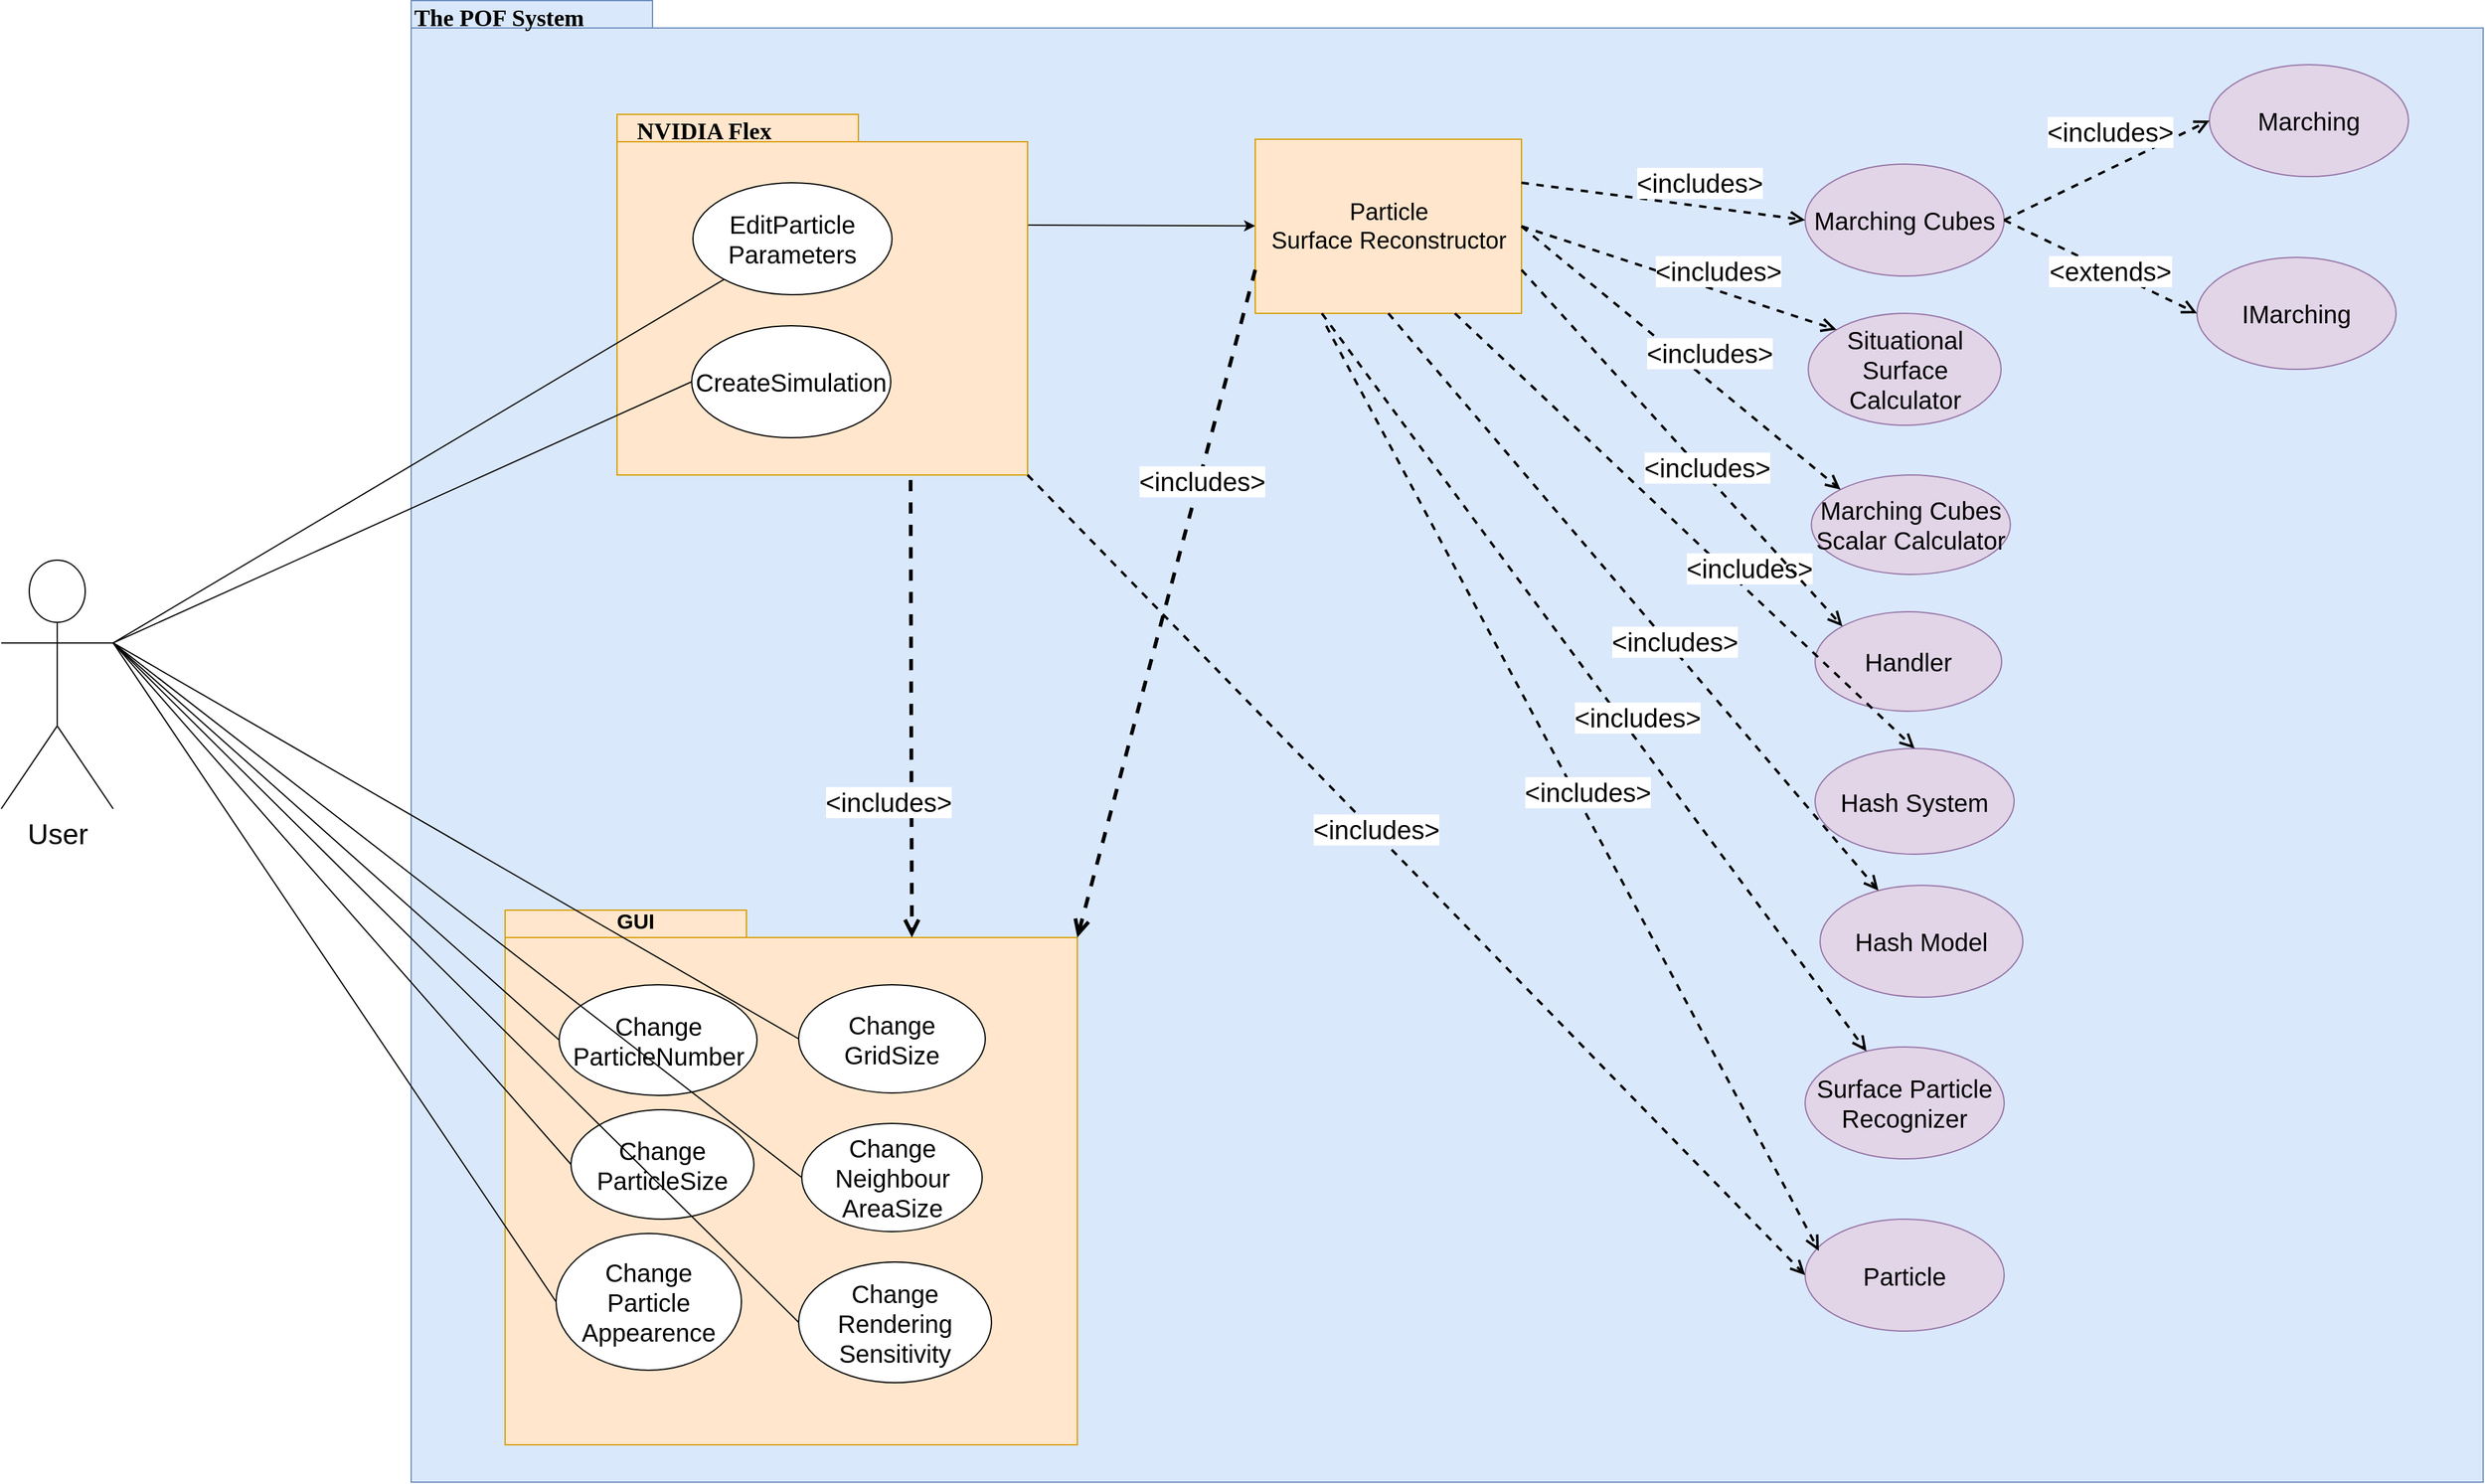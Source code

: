 <mxfile version="12.8.5" type="device"><diagram name="Page-1" id="b5b7bab2-c9e2-2cf4-8b2a-24fd1a2a6d21"><mxGraphModel dx="2563" dy="2077" grid="1" gridSize="10" guides="1" tooltips="1" connect="1" arrows="1" fold="1" page="1" pageScale="1" pageWidth="827" pageHeight="1169" background="#ffffff" math="0" shadow="0"><root><mxCell id="0"/><mxCell id="1" parent="0"/><mxCell id="6e0c8c40b5770093-72" value="" style="shape=folder;fontStyle=1;spacingTop=10;tabWidth=194;tabHeight=22;tabPosition=left;html=1;rounded=0;shadow=0;comic=0;labelBackgroundColor=none;strokeWidth=1;fillColor=#dae8fc;fontFamily=Verdana;fontSize=10;align=center;strokeColor=#6c8ebf;" parent="1" vertex="1"><mxGeometry x="284.5" y="-21.5" width="1665.5" height="1191.5" as="geometry"/></mxCell><mxCell id="6e0c8c40b5770093-73" value="&lt;b style=&quot;font-size: 19px;&quot;&gt;&lt;font face=&quot;Times New Roman&quot; style=&quot;font-size: 19px;&quot;&gt;The POF System&lt;/font&gt;&lt;/b&gt;" style="text;html=1;align=left;verticalAlign=top;spacingTop=-4;fontSize=19;fontFamily=Verdana" parent="1" vertex="1"><mxGeometry x="284.5" y="-21.5" width="151" height="20" as="geometry"/></mxCell><mxCell id="jgMHjjnBwFT09NWy8fpY-1" value="User&lt;br style=&quot;font-size: 23px;&quot;&gt;" style="shape=umlActor;verticalLabelPosition=bottom;labelBackgroundColor=#ffffff;verticalAlign=top;html=1;outlineConnect=0;fontSize=23;fontStyle=0" parent="1" vertex="1"><mxGeometry x="-45" y="428.5" width="90" height="200" as="geometry"/></mxCell><mxCell id="jgMHjjnBwFT09NWy8fpY-7" value="" style="endArrow=classic;html=1;exitX=0;exitY=0;exitDx=330;exitDy=89;exitPerimeter=0;" parent="1" source="CQ76df6gk2gC8w-_Gech-11" target="jgMHjjnBwFT09NWy8fpY-8" edge="1"><mxGeometry width="50" height="50" relative="1" as="geometry"><mxPoint x="596" y="222" as="sourcePoint"/><mxPoint x="860" y="580" as="targetPoint"/></mxGeometry></mxCell><mxCell id="jgMHjjnBwFT09NWy8fpY-8" value="&lt;font style=&quot;font-size: 19px&quot;&gt;Particle&lt;br&gt;Surface Reconstructor&lt;/font&gt;" style="html=1;fillColor=#ffe6cc;strokeColor=#d79b00;" parent="1" vertex="1"><mxGeometry x="963" y="90" width="214" height="140" as="geometry"/></mxCell><mxCell id="jgMHjjnBwFT09NWy8fpY-11" value="&lt;font style=&quot;font-size: 20px&quot;&gt;Situational Surface Calculator&lt;/font&gt;" style="ellipse;whiteSpace=wrap;html=1;fillColor=#e1d5e7;strokeColor=#9673a6;" parent="1" vertex="1"><mxGeometry x="1407.5" y="230" width="155" height="90" as="geometry"/></mxCell><mxCell id="jgMHjjnBwFT09NWy8fpY-12" value="&lt;font style=&quot;font-size: 20px&quot;&gt;Handler&lt;/font&gt;" style="ellipse;whiteSpace=wrap;html=1;fillColor=#e1d5e7;strokeColor=#9673a6;" parent="1" vertex="1"><mxGeometry x="1413" y="470" width="150" height="80" as="geometry"/></mxCell><mxCell id="jgMHjjnBwFT09NWy8fpY-13" value="&lt;font style=&quot;font-size: 20px&quot;&gt;Surface Particle Recognizer&lt;/font&gt;" style="ellipse;whiteSpace=wrap;html=1;fillColor=#e1d5e7;strokeColor=#9673a6;" parent="1" vertex="1"><mxGeometry x="1405" y="820" width="160" height="90" as="geometry"/></mxCell><mxCell id="jgMHjjnBwFT09NWy8fpY-14" value="&lt;span style=&quot;font-size: 20px&quot;&gt;Marching Cubes&lt;/span&gt;" style="ellipse;whiteSpace=wrap;html=1;fillColor=#e1d5e7;strokeColor=#9673a6;" parent="1" vertex="1"><mxGeometry x="1405" y="110" width="160" height="90" as="geometry"/></mxCell><mxCell id="CQ76df6gk2gC8w-_Gech-1" value="" style="shape=folder;fontStyle=1;spacingTop=10;tabWidth=194;tabHeight=22;tabPosition=left;html=1;rounded=0;shadow=0;comic=0;labelBackgroundColor=none;strokeWidth=1;fillColor=#ffe6cc;fontFamily=Verdana;fontSize=10;align=center;strokeColor=#d79b00;" parent="1" vertex="1"><mxGeometry x="360" y="710" width="460" height="430" as="geometry"/></mxCell><mxCell id="CQ76df6gk2gC8w-_Gech-3" value="&lt;b style=&quot;font-size: 17px&quot;&gt;GUI&lt;/b&gt;" style="text;html=1;strokeColor=none;fillColor=none;align=center;verticalAlign=middle;whiteSpace=wrap;rounded=0;fontSize=17;" parent="1" vertex="1"><mxGeometry x="380" y="710" width="170" height="20" as="geometry"/></mxCell><mxCell id="CQ76df6gk2gC8w-_Gech-4" value="&lt;font style=&quot;font-size: 20px&quot;&gt;Change&lt;br&gt;ParticleNumber&lt;/font&gt;" style="ellipse;whiteSpace=wrap;html=1;" parent="1" vertex="1"><mxGeometry x="403.5" y="770" width="159" height="89" as="geometry"/></mxCell><mxCell id="CQ76df6gk2gC8w-_Gech-5" value="&lt;font style=&quot;font-size: 20px&quot;&gt;Change&lt;br&gt;ParticleSize&lt;/font&gt;" style="ellipse;whiteSpace=wrap;html=1;" parent="1" vertex="1"><mxGeometry x="413" y="870.5" width="147" height="88" as="geometry"/></mxCell><mxCell id="CQ76df6gk2gC8w-_Gech-6" value="&lt;font style=&quot;font-size: 20px&quot;&gt;Change&lt;br&gt;Particle&lt;br&gt;Appearence&lt;/font&gt;" style="ellipse;whiteSpace=wrap;html=1;" parent="1" vertex="1"><mxGeometry x="401" y="970" width="149" height="110" as="geometry"/></mxCell><mxCell id="CQ76df6gk2gC8w-_Gech-7" value="&lt;font style=&quot;font-size: 20px&quot;&gt;Change&lt;br&gt;GridSize&lt;br&gt;&lt;/font&gt;" style="ellipse;whiteSpace=wrap;html=1;" parent="1" vertex="1"><mxGeometry x="596" y="770" width="150" height="87" as="geometry"/></mxCell><mxCell id="CQ76df6gk2gC8w-_Gech-8" value="&lt;font style=&quot;font-size: 20px&quot;&gt;Change&lt;br&gt;Neighbour&lt;br&gt;AreaSize&lt;br&gt;&lt;/font&gt;" style="ellipse;whiteSpace=wrap;html=1;" parent="1" vertex="1"><mxGeometry x="598.5" y="881.5" width="145" height="87" as="geometry"/></mxCell><mxCell id="CQ76df6gk2gC8w-_Gech-9" value="&lt;font style=&quot;font-size: 20px&quot;&gt;Change&lt;br&gt;Rendering&lt;br&gt;Sensitivity&lt;br&gt;&lt;/font&gt;" style="ellipse;whiteSpace=wrap;html=1;" parent="1" vertex="1"><mxGeometry x="596" y="993" width="155" height="97" as="geometry"/></mxCell><mxCell id="CQ76df6gk2gC8w-_Gech-11" value="" style="shape=folder;fontStyle=1;spacingTop=10;tabWidth=194;tabHeight=22;tabPosition=left;html=1;rounded=0;shadow=0;comic=0;labelBackgroundColor=none;strokeWidth=1;fillColor=#ffe6cc;fontFamily=Verdana;fontSize=10;align=center;strokeColor=#d79b00;" parent="1" vertex="1"><mxGeometry x="450" y="70" width="330" height="290" as="geometry"/></mxCell><mxCell id="CQ76df6gk2gC8w-_Gech-12" value="&lt;font style=&quot;font-size: 20px&quot;&gt;CreateSimulation&lt;/font&gt;" style="ellipse;whiteSpace=wrap;html=1;" parent="1" vertex="1"><mxGeometry x="510" y="240" width="160" height="90" as="geometry"/></mxCell><mxCell id="CQ76df6gk2gC8w-_Gech-13" value="&lt;font style=&quot;font-size: 20px&quot;&gt;EditParticle&lt;br&gt;Parameters&lt;/font&gt;" style="ellipse;whiteSpace=wrap;html=1;" parent="1" vertex="1"><mxGeometry x="511" y="125" width="160" height="90" as="geometry"/></mxCell><mxCell id="CQ76df6gk2gC8w-_Gech-14" value="&lt;b style=&quot;font-size: 19px&quot;&gt;&lt;font face=&quot;Times New Roman&quot; style=&quot;font-size: 19px&quot;&gt;NVIDIA Flex&lt;/font&gt;&lt;/b&gt;" style="text;html=1;align=left;verticalAlign=top;spacingTop=-4;fontSize=19;fontFamily=Verdana" parent="1" vertex="1"><mxGeometry x="464" y="70" width="151" height="20" as="geometry"/></mxCell><mxCell id="CQ76df6gk2gC8w-_Gech-16" value="" style="endArrow=none;html=1;fontSize=19;entryX=0;entryY=0.5;entryDx=0;entryDy=0;exitX=1;exitY=0.333;exitDx=0;exitDy=0;exitPerimeter=0;" parent="1" source="jgMHjjnBwFT09NWy8fpY-1" target="CQ76df6gk2gC8w-_Gech-4" edge="1"><mxGeometry width="50" height="50" relative="1" as="geometry"><mxPoint x="50" y="780" as="sourcePoint"/><mxPoint x="100" y="730" as="targetPoint"/></mxGeometry></mxCell><mxCell id="CQ76df6gk2gC8w-_Gech-17" value="" style="endArrow=none;html=1;fontSize=19;entryX=0;entryY=0.5;entryDx=0;entryDy=0;exitX=1;exitY=0.333;exitDx=0;exitDy=0;exitPerimeter=0;" parent="1" source="jgMHjjnBwFT09NWy8fpY-1" target="CQ76df6gk2gC8w-_Gech-5" edge="1"><mxGeometry width="50" height="50" relative="1" as="geometry"><mxPoint x="-133.5" y="685.167" as="sourcePoint"/><mxPoint x="223.5" y="1020" as="targetPoint"/></mxGeometry></mxCell><mxCell id="CQ76df6gk2gC8w-_Gech-18" value="" style="endArrow=none;html=1;fontSize=19;entryX=0;entryY=0.5;entryDx=0;entryDy=0;exitX=1;exitY=0.333;exitDx=0;exitDy=0;exitPerimeter=0;" parent="1" source="jgMHjjnBwFT09NWy8fpY-1" target="CQ76df6gk2gC8w-_Gech-6" edge="1"><mxGeometry width="50" height="50" relative="1" as="geometry"><mxPoint x="-150" y="715.667" as="sourcePoint"/><mxPoint x="207.0" y="1050.5" as="targetPoint"/></mxGeometry></mxCell><mxCell id="CQ76df6gk2gC8w-_Gech-19" value="" style="endArrow=none;html=1;fontSize=19;entryX=0;entryY=0.5;entryDx=0;entryDy=0;exitX=1;exitY=0.333;exitDx=0;exitDy=0;exitPerimeter=0;" parent="1" source="jgMHjjnBwFT09NWy8fpY-1" target="CQ76df6gk2gC8w-_Gech-7" edge="1"><mxGeometry width="50" height="50" relative="1" as="geometry"><mxPoint x="-270" y="685.167" as="sourcePoint"/><mxPoint x="87.0" y="1020" as="targetPoint"/></mxGeometry></mxCell><mxCell id="CQ76df6gk2gC8w-_Gech-20" value="" style="endArrow=none;html=1;fontSize=19;entryX=0;entryY=0.5;entryDx=0;entryDy=0;exitX=1;exitY=0.333;exitDx=0;exitDy=0;exitPerimeter=0;" parent="1" source="jgMHjjnBwFT09NWy8fpY-1" target="CQ76df6gk2gC8w-_Gech-8" edge="1"><mxGeometry width="50" height="50" relative="1" as="geometry"><mxPoint x="-312" y="725.667" as="sourcePoint"/><mxPoint x="45.0" y="1060.5" as="targetPoint"/></mxGeometry></mxCell><mxCell id="CQ76df6gk2gC8w-_Gech-21" value="" style="endArrow=none;html=1;fontSize=19;entryX=0;entryY=0.5;entryDx=0;entryDy=0;exitX=1;exitY=0.333;exitDx=0;exitDy=0;exitPerimeter=0;" parent="1" source="jgMHjjnBwFT09NWy8fpY-1" target="CQ76df6gk2gC8w-_Gech-9" edge="1"><mxGeometry width="50" height="50" relative="1" as="geometry"><mxPoint x="-230" y="685.167" as="sourcePoint"/><mxPoint x="127.0" y="1020" as="targetPoint"/></mxGeometry></mxCell><mxCell id="CQ76df6gk2gC8w-_Gech-22" value="" style="endArrow=none;html=1;fontSize=19;entryX=0;entryY=0.5;entryDx=0;entryDy=0;exitX=1;exitY=0.333;exitDx=0;exitDy=0;exitPerimeter=0;" parent="1" source="jgMHjjnBwFT09NWy8fpY-1" target="CQ76df6gk2gC8w-_Gech-12" edge="1"><mxGeometry width="50" height="50" relative="1" as="geometry"><mxPoint x="-64.5" y="220.667" as="sourcePoint"/><mxPoint x="486.5" y="539" as="targetPoint"/></mxGeometry></mxCell><mxCell id="CQ76df6gk2gC8w-_Gech-23" value="" style="endArrow=none;html=1;fontSize=19;exitX=1;exitY=0.333;exitDx=0;exitDy=0;exitPerimeter=0;" parent="1" source="jgMHjjnBwFT09NWy8fpY-1" target="CQ76df6gk2gC8w-_Gech-13" edge="1"><mxGeometry width="50" height="50" relative="1" as="geometry"><mxPoint x="-171" y="205.167" as="sourcePoint"/><mxPoint x="380" y="523.5" as="targetPoint"/></mxGeometry></mxCell><mxCell id="CQ76df6gk2gC8w-_Gech-34" value="&lt;font style=&quot;font-size: 20px&quot;&gt;Hash System&lt;/font&gt;" style="ellipse;whiteSpace=wrap;html=1;fillColor=#e1d5e7;strokeColor=#9673a6;" parent="1" vertex="1"><mxGeometry x="1413" y="580" width="160" height="85" as="geometry"/></mxCell><mxCell id="1WxzJabq4FCsdU5y4lGJ-6" value="&lt;font style=&quot;font-size: 21px;&quot;&gt;&amp;lt;includes&amp;gt;&lt;/font&gt;" style="html=1;verticalAlign=bottom;endArrow=open;dashed=1;endSize=8;entryX=0;entryY=0;entryDx=327;entryDy=22;exitX=0.715;exitY=1.014;exitDx=0;exitDy=0;exitPerimeter=0;strokeWidth=3;fontSize=21;entryPerimeter=0;" parent="1" source="CQ76df6gk2gC8w-_Gech-11" target="CQ76df6gk2gC8w-_Gech-1" edge="1"><mxGeometry x="0.486" y="-19" relative="1" as="geometry"><mxPoint x="580" y="600" as="sourcePoint"/><mxPoint x="660" y="600" as="targetPoint"/><mxPoint as="offset"/></mxGeometry></mxCell><mxCell id="1WxzJabq4FCsdU5y4lGJ-8" value="&lt;font style=&quot;font-size: 21px;&quot;&gt;&amp;lt;includes&amp;gt;&lt;/font&gt;" style="html=1;verticalAlign=bottom;endArrow=open;dashed=1;endSize=8;entryX=0;entryY=0;entryDx=460;entryDy=22;exitX=0;exitY=0.75;exitDx=0;exitDy=0;strokeWidth=3;fontSize=21;shadow=0;entryPerimeter=0;" parent="1" source="jgMHjjnBwFT09NWy8fpY-8" target="CQ76df6gk2gC8w-_Gech-1" edge="1"><mxGeometry x="-0.317" y="6" relative="1" as="geometry"><mxPoint x="850" y="216.5" as="sourcePoint"/><mxPoint x="922" y="588.5" as="targetPoint"/><mxPoint as="offset"/></mxGeometry></mxCell><mxCell id="1WxzJabq4FCsdU5y4lGJ-9" value="&lt;font style=&quot;font-size: 21px;&quot;&gt;&amp;lt;includes&amp;gt;&lt;/font&gt;" style="html=1;verticalAlign=bottom;endArrow=open;dashed=1;endSize=8;strokeWidth=2;fontSize=21;exitX=0.25;exitY=1;exitDx=0;exitDy=0;" parent="1" source="jgMHjjnBwFT09NWy8fpY-8" target="jgMHjjnBwFT09NWy8fpY-13" edge="1"><mxGeometry x="0.15" y="2" relative="1" as="geometry"><mxPoint x="989.5" y="230" as="sourcePoint"/><mxPoint x="1061.5" y="602" as="targetPoint"/><mxPoint as="offset"/></mxGeometry></mxCell><mxCell id="1WxzJabq4FCsdU5y4lGJ-12" value="&lt;font style=&quot;font-size: 21px;&quot;&gt;&amp;lt;includes&amp;gt;&lt;/font&gt;" style="html=1;verticalAlign=bottom;endArrow=open;dashed=1;endSize=8;entryX=0.5;entryY=0;entryDx=0;entryDy=0;exitX=0.75;exitY=1;exitDx=0;exitDy=0;strokeWidth=2;fontSize=21;" parent="1" source="jgMHjjnBwFT09NWy8fpY-8" target="CQ76df6gk2gC8w-_Gech-34" edge="1"><mxGeometry x="0.269" y="3" relative="1" as="geometry"><mxPoint x="1220" y="225.5" as="sourcePoint"/><mxPoint x="1292" y="597.5" as="targetPoint"/><mxPoint as="offset"/></mxGeometry></mxCell><mxCell id="1WxzJabq4FCsdU5y4lGJ-13" value="&lt;font style=&quot;font-size: 21px;&quot;&gt;&amp;lt;includes&amp;gt;&lt;/font&gt;" style="html=1;verticalAlign=bottom;endArrow=open;dashed=1;endSize=8;entryX=0;entryY=0.5;entryDx=0;entryDy=0;exitX=1;exitY=0.25;exitDx=0;exitDy=0;strokeWidth=2;fontSize=21;" parent="1" source="jgMHjjnBwFT09NWy8fpY-8" target="jgMHjjnBwFT09NWy8fpY-14" edge="1"><mxGeometry x="0.25" y="4" relative="1" as="geometry"><mxPoint x="1288" y="160" as="sourcePoint"/><mxPoint x="1360" y="532" as="targetPoint"/><mxPoint as="offset"/></mxGeometry></mxCell><mxCell id="1WxzJabq4FCsdU5y4lGJ-14" value="&lt;font style=&quot;font-size: 21px;&quot;&gt;&amp;lt;includes&amp;gt;&lt;/font&gt;" style="html=1;verticalAlign=bottom;endArrow=open;dashed=1;endSize=8;entryX=0;entryY=0;entryDx=0;entryDy=0;exitX=1;exitY=0.5;exitDx=0;exitDy=0;strokeWidth=2;fontSize=21;" parent="1" source="jgMHjjnBwFT09NWy8fpY-8" target="jgMHjjnBwFT09NWy8fpY-11" edge="1"><mxGeometry x="0.243" y="1" relative="1" as="geometry"><mxPoint x="1250" y="211.5" as="sourcePoint"/><mxPoint x="1322" y="583.5" as="targetPoint"/><mxPoint as="offset"/></mxGeometry></mxCell><mxCell id="1WxzJabq4FCsdU5y4lGJ-15" value="&lt;font style=&quot;font-size: 21px;&quot;&gt;&amp;lt;includes&amp;gt;&lt;/font&gt;" style="html=1;verticalAlign=bottom;endArrow=open;dashed=1;endSize=8;entryX=0;entryY=0;entryDx=0;entryDy=0;exitX=1;exitY=0.75;exitDx=0;exitDy=0;strokeWidth=2;fontSize=21;" parent="1" source="jgMHjjnBwFT09NWy8fpY-8" target="jgMHjjnBwFT09NWy8fpY-12" edge="1"><mxGeometry x="0.184" y="-6" relative="1" as="geometry"><mxPoint x="1250" y="240" as="sourcePoint"/><mxPoint x="1322" y="612" as="targetPoint"/><mxPoint x="1" as="offset"/></mxGeometry></mxCell><mxCell id="4BNVeV6wwCSlLIKZIEY6-1" value="&lt;span style=&quot;font-size: 20px&quot;&gt;Marching&lt;/span&gt;" style="ellipse;whiteSpace=wrap;html=1;fillColor=#e1d5e7;strokeColor=#9673a6;" parent="1" vertex="1"><mxGeometry x="1730" y="30" width="160" height="90" as="geometry"/></mxCell><mxCell id="4BNVeV6wwCSlLIKZIEY6-2" value="&lt;font style=&quot;font-size: 21px;&quot;&gt;&amp;lt;includes&amp;gt;&lt;/font&gt;" style="html=1;verticalAlign=bottom;endArrow=open;dashed=1;endSize=8;entryX=0;entryY=0.5;entryDx=0;entryDy=0;exitX=1;exitY=0.5;exitDx=0;exitDy=0;strokeWidth=2;fontSize=21;" parent="1" source="jgMHjjnBwFT09NWy8fpY-14" target="4BNVeV6wwCSlLIKZIEY6-1" edge="1"><mxGeometry x="0.096" y="12" relative="1" as="geometry"><mxPoint x="1187.0" y="135" as="sourcePoint"/><mxPoint x="1423" y="100" as="targetPoint"/><mxPoint y="-1" as="offset"/></mxGeometry></mxCell><mxCell id="4BNVeV6wwCSlLIKZIEY6-4" value="&lt;span style=&quot;font-size: 20px&quot;&gt;IMarching&lt;/span&gt;" style="ellipse;whiteSpace=wrap;html=1;fillColor=#e1d5e7;strokeColor=#9673a6;" parent="1" vertex="1"><mxGeometry x="1720" y="185" width="160" height="90" as="geometry"/></mxCell><mxCell id="4BNVeV6wwCSlLIKZIEY6-5" value="&lt;font style=&quot;font-size: 21px&quot;&gt;&amp;lt;extends&amp;gt;&lt;/font&gt;" style="html=1;verticalAlign=bottom;endArrow=open;dashed=1;endSize=8;entryX=0;entryY=0.5;entryDx=0;entryDy=0;exitX=1;exitY=0.5;exitDx=0;exitDy=0;strokeWidth=2;fontSize=21;" parent="1" source="jgMHjjnBwFT09NWy8fpY-14" target="4BNVeV6wwCSlLIKZIEY6-4" edge="1"><mxGeometry x="0.167" y="-12" relative="1" as="geometry"><mxPoint x="1583" y="100" as="sourcePoint"/><mxPoint x="1740" y="85" as="targetPoint"/><mxPoint y="1" as="offset"/></mxGeometry></mxCell><mxCell id="NDMkLp7131d8JL140QhQ-1" value="&lt;font style=&quot;font-size: 20px&quot;&gt;Marching Cubes Scalar Calculator&lt;/font&gt;" style="ellipse;whiteSpace=wrap;html=1;fillColor=#e1d5e7;strokeColor=#9673a6;" parent="1" vertex="1"><mxGeometry x="1410" y="360" width="160" height="80" as="geometry"/></mxCell><mxCell id="NDMkLp7131d8JL140QhQ-2" value="&lt;font style=&quot;font-size: 21px;&quot;&gt;&amp;lt;includes&amp;gt;&lt;/font&gt;" style="html=1;verticalAlign=bottom;endArrow=open;dashed=1;endSize=8;entryX=0;entryY=0;entryDx=0;entryDy=0;exitX=1;exitY=0.5;exitDx=0;exitDy=0;strokeWidth=2;fontSize=21;" parent="1" source="jgMHjjnBwFT09NWy8fpY-8" target="NDMkLp7131d8JL140QhQ-1" edge="1"><mxGeometry x="0.143" y="7" relative="1" as="geometry"><mxPoint x="1290.0" y="122.5" as="sourcePoint"/><mxPoint x="1435" y="539.5" as="targetPoint"/><mxPoint y="1" as="offset"/></mxGeometry></mxCell><mxCell id="NDMkLp7131d8JL140QhQ-6" value="&lt;font style=&quot;font-size: 20px&quot;&gt;Hash Model&lt;/font&gt;" style="ellipse;whiteSpace=wrap;html=1;fillColor=#e1d5e7;strokeColor=#9673a6;" parent="1" vertex="1"><mxGeometry x="1417" y="690" width="163" height="90" as="geometry"/></mxCell><mxCell id="NDMkLp7131d8JL140QhQ-7" value="&lt;font style=&quot;font-size: 21px;&quot;&gt;&amp;lt;includes&amp;gt;&lt;/font&gt;" style="html=1;verticalAlign=bottom;endArrow=open;dashed=1;endSize=8;strokeWidth=2;fontSize=21;exitX=0.5;exitY=1;exitDx=0;exitDy=0;" parent="1" source="jgMHjjnBwFT09NWy8fpY-8" target="NDMkLp7131d8JL140QhQ-6" edge="1"><mxGeometry x="0.184" y="-6" relative="1" as="geometry"><mxPoint x="1170.0" y="400" as="sourcePoint"/><mxPoint x="1315" y="817" as="targetPoint"/><mxPoint x="1" as="offset"/></mxGeometry></mxCell><mxCell id="NDMkLp7131d8JL140QhQ-8" value="&lt;font style=&quot;font-size: 20px&quot;&gt;Particle&lt;/font&gt;" style="ellipse;whiteSpace=wrap;html=1;fillColor=#e1d5e7;strokeColor=#9673a6;" parent="1" vertex="1"><mxGeometry x="1405" y="958.5" width="160" height="90" as="geometry"/></mxCell><mxCell id="NDMkLp7131d8JL140QhQ-9" value="&lt;font style=&quot;font-size: 21px;&quot;&gt;&amp;lt;includes&amp;gt;&lt;/font&gt;" style="html=1;verticalAlign=bottom;endArrow=open;dashed=1;endSize=8;strokeWidth=2;fontSize=21;exitX=0;exitY=0;exitDx=330;exitDy=290;exitPerimeter=0;entryX=0;entryY=0.5;entryDx=0;entryDy=0;" parent="1" source="CQ76df6gk2gC8w-_Gech-11" target="NDMkLp7131d8JL140QhQ-8" edge="1"><mxGeometry x="-0.085" y="-8" relative="1" as="geometry"><mxPoint x="1003.5" y="395" as="sourcePoint"/><mxPoint x="1048.5" y="767" as="targetPoint"/><mxPoint as="offset"/></mxGeometry></mxCell><mxCell id="NDMkLp7131d8JL140QhQ-10" value="&lt;font style=&quot;font-size: 21px;&quot;&gt;&amp;lt;includes&amp;gt;&lt;/font&gt;" style="html=1;verticalAlign=bottom;endArrow=open;dashed=1;endSize=8;strokeWidth=2;fontSize=21;entryX=0.069;entryY=0.283;entryDx=0;entryDy=0;entryPerimeter=0;" parent="1" target="NDMkLp7131d8JL140QhQ-8" edge="1"><mxGeometry x="0.051" y="2" relative="1" as="geometry"><mxPoint x="1020" y="240" as="sourcePoint"/><mxPoint x="1453.021" y="975.193" as="targetPoint"/><mxPoint as="offset"/></mxGeometry></mxCell></root></mxGraphModel></diagram></mxfile>